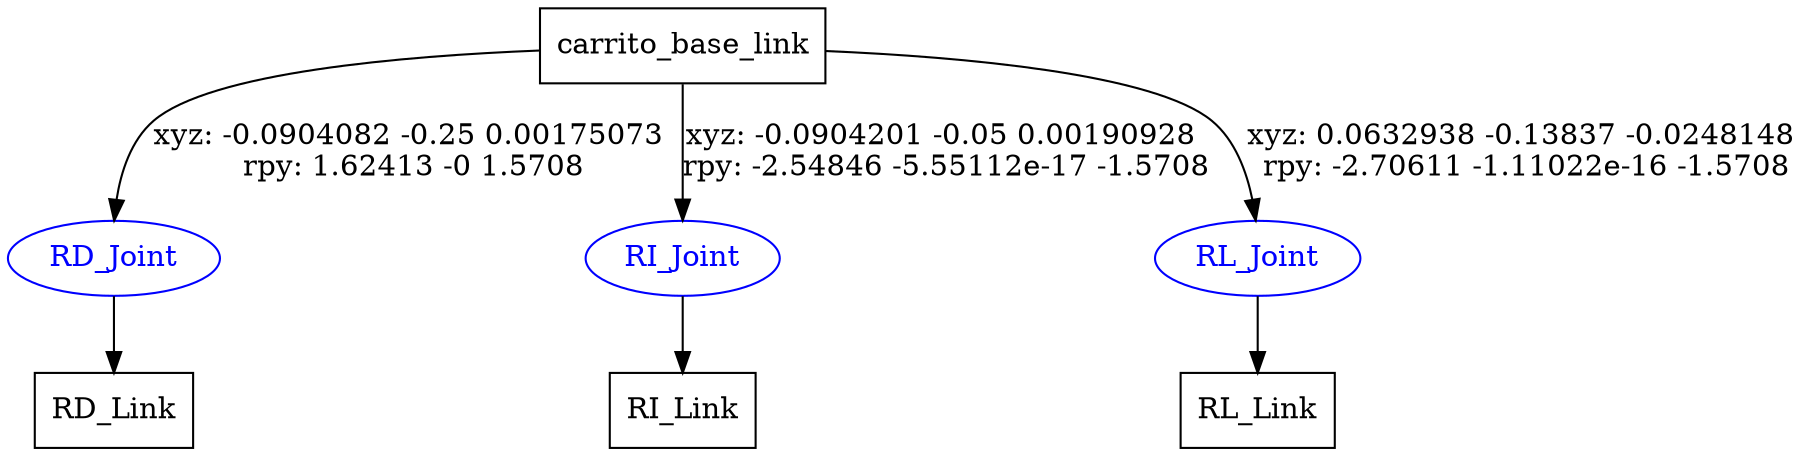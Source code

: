 digraph G {
node [shape=box];
"carrito_base_link" [label="carrito_base_link"];
"RD_Link" [label="RD_Link"];
"RI_Link" [label="RI_Link"];
"RL_Link" [label="RL_Link"];
node [shape=ellipse, color=blue, fontcolor=blue];
"carrito_base_link" -> "RD_Joint" [label="xyz: -0.0904082 -0.25 0.00175073 \nrpy: 1.62413 -0 1.5708"]
"RD_Joint" -> "RD_Link"
"carrito_base_link" -> "RI_Joint" [label="xyz: -0.0904201 -0.05 0.00190928 \nrpy: -2.54846 -5.55112e-17 -1.5708"]
"RI_Joint" -> "RI_Link"
"carrito_base_link" -> "RL_Joint" [label="xyz: 0.0632938 -0.13837 -0.0248148 \nrpy: -2.70611 -1.11022e-16 -1.5708"]
"RL_Joint" -> "RL_Link"
}
